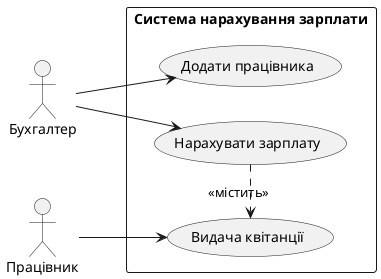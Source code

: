 @startuml
actor Бухгалтер
actor Працівник
left to right direction
rectangle "Система нарахування зарплати" {
    usecase "Додати працівника" as UC_AddEmployees
    usecase "Нарахувати зарплату" as UC_ProcessPayroll
    usecase "Видача квітанції" as UC_DisplayPayCheckInfo
}

Бухгалтер --> UC_AddEmployees
Бухгалтер --> UC_ProcessPayroll
Працівник --> UC_DisplayPayCheckInfo
UC_ProcessPayroll .> UC_DisplayPayCheckInfo : <<містить>>
@enduml